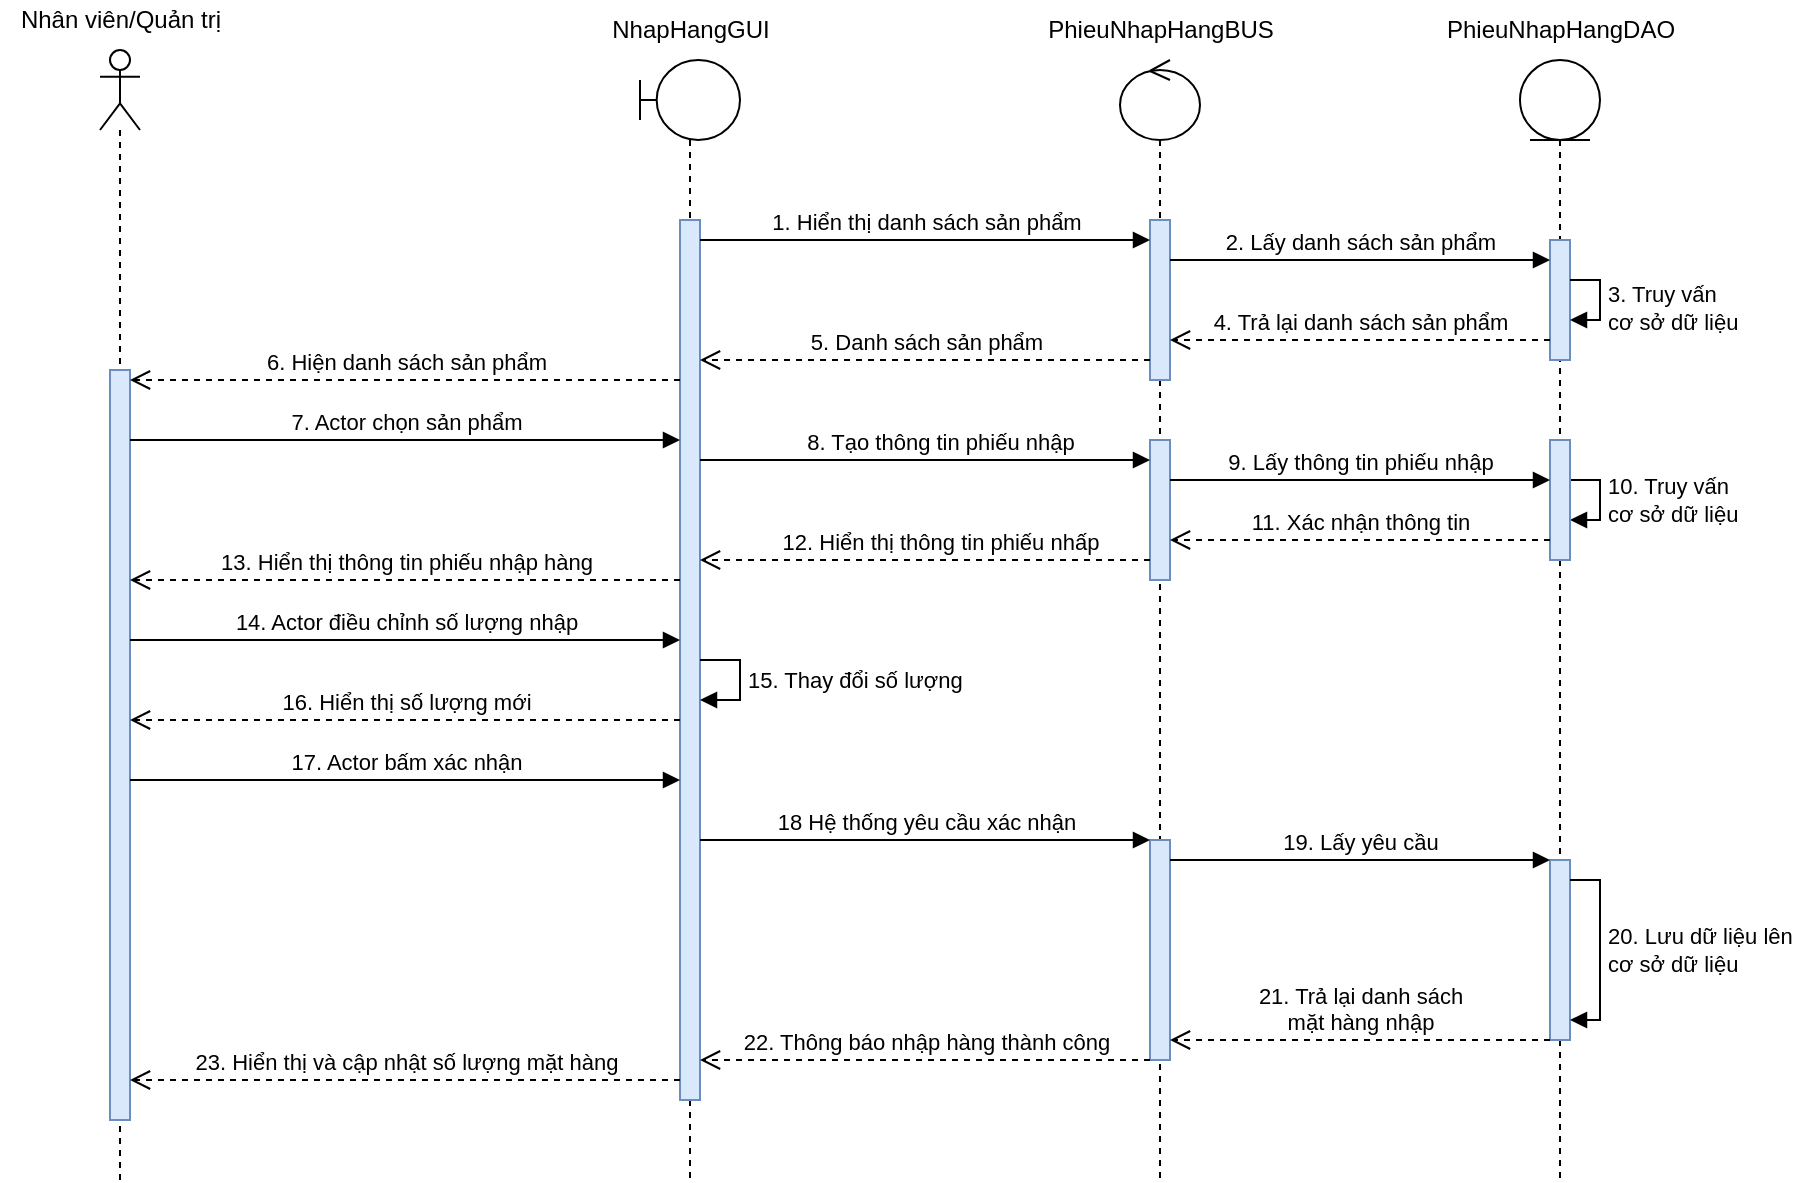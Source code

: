 <mxfile version="16.5.1" type="device"><diagram id="zxSlFvNWauaxwtIFHq2a" name="Page-1"><mxGraphModel dx="1102" dy="905" grid="1" gridSize="10" guides="1" tooltips="1" connect="1" arrows="1" fold="1" page="1" pageScale="1" pageWidth="850" pageHeight="1100" math="0" shadow="0"><root><mxCell id="0"/><mxCell id="1" parent="0"/><mxCell id="zFtlnsnSB8njbzp9fkom-5" value="" style="shape=umlLifeline;participant=umlActor;perimeter=lifelinePerimeter;whiteSpace=wrap;html=1;container=1;collapsible=0;recursiveResize=0;verticalAlign=top;spacingTop=36;outlineConnect=0;" parent="1" vertex="1"><mxGeometry x="120" y="25" width="20" height="565" as="geometry"/></mxCell><mxCell id="zFtlnsnSB8njbzp9fkom-6" value="" style="html=1;points=[];perimeter=orthogonalPerimeter;fillColor=#dae8fc;strokeColor=#6c8ebf;" parent="zFtlnsnSB8njbzp9fkom-5" vertex="1"><mxGeometry x="5" y="160" width="10" height="375" as="geometry"/></mxCell><mxCell id="zFtlnsnSB8njbzp9fkom-7" value="Nhân viên/Quản trị" style="text;html=1;align=center;verticalAlign=middle;resizable=0;points=[];autosize=1;strokeColor=none;fillColor=none;" parent="1" vertex="1"><mxGeometry x="70" width="120" height="20" as="geometry"/></mxCell><mxCell id="zFtlnsnSB8njbzp9fkom-8" value="" style="shape=umlLifeline;participant=umlBoundary;perimeter=lifelinePerimeter;whiteSpace=wrap;html=1;container=1;collapsible=0;recursiveResize=0;verticalAlign=top;spacingTop=36;outlineConnect=0;" parent="1" vertex="1"><mxGeometry x="390" y="30" width="50" height="560" as="geometry"/></mxCell><mxCell id="QlTCgcY2syCkXcn_rZdn-1" value="" style="html=1;points=[];perimeter=orthogonalPerimeter;fillColor=#dae8fc;strokeColor=#6c8ebf;" parent="zFtlnsnSB8njbzp9fkom-8" vertex="1"><mxGeometry x="20" y="80" width="10" height="440" as="geometry"/></mxCell><mxCell id="V0rGVLi3v3cGWSiFY8pq-27" value="15. Thay đổi số lượng" style="edgeStyle=orthogonalEdgeStyle;html=1;align=left;spacingLeft=2;endArrow=block;rounded=0;" parent="zFtlnsnSB8njbzp9fkom-8" source="QlTCgcY2syCkXcn_rZdn-1" target="QlTCgcY2syCkXcn_rZdn-1" edge="1"><mxGeometry relative="1" as="geometry"><mxPoint x="93" y="280" as="sourcePoint"/><Array as="points"><mxPoint x="50" y="300"/><mxPoint x="50" y="320"/></Array><mxPoint x="98" y="300" as="targetPoint"/></mxGeometry></mxCell><mxCell id="zFtlnsnSB8njbzp9fkom-10" value="" style="shape=umlLifeline;participant=umlControl;perimeter=lifelinePerimeter;whiteSpace=wrap;html=1;container=1;collapsible=0;recursiveResize=0;verticalAlign=top;spacingTop=36;outlineConnect=0;" parent="1" vertex="1"><mxGeometry x="630" y="30" width="40" height="560" as="geometry"/></mxCell><mxCell id="QlTCgcY2syCkXcn_rZdn-2" value="" style="html=1;points=[];perimeter=orthogonalPerimeter;fillColor=#dae8fc;strokeColor=#6c8ebf;" parent="zFtlnsnSB8njbzp9fkom-10" vertex="1"><mxGeometry x="15" y="80" width="10" height="80" as="geometry"/></mxCell><mxCell id="V0rGVLi3v3cGWSiFY8pq-11" value="" style="html=1;points=[];perimeter=orthogonalPerimeter;fillColor=#dae8fc;strokeColor=#6c8ebf;" parent="zFtlnsnSB8njbzp9fkom-10" vertex="1"><mxGeometry x="15" y="390" width="10" height="110" as="geometry"/></mxCell><mxCell id="3vRETZdbolMtz3a7yPNI-3" value="" style="html=1;points=[];perimeter=orthogonalPerimeter;fillColor=#dae8fc;strokeColor=#6c8ebf;" parent="zFtlnsnSB8njbzp9fkom-10" vertex="1"><mxGeometry x="15" y="190" width="10" height="70" as="geometry"/></mxCell><mxCell id="zFtlnsnSB8njbzp9fkom-12" value="NhapHangGUI" style="text;html=1;align=center;verticalAlign=middle;resizable=0;points=[];autosize=1;strokeColor=none;fillColor=none;" parent="1" vertex="1"><mxGeometry x="365" width="100" height="30" as="geometry"/></mxCell><mxCell id="zFtlnsnSB8njbzp9fkom-13" value="PhieuNhapHangBUS" style="text;html=1;align=center;verticalAlign=middle;resizable=0;points=[];autosize=1;strokeColor=none;fillColor=none;" parent="1" vertex="1"><mxGeometry x="580" width="140" height="30" as="geometry"/></mxCell><mxCell id="zFtlnsnSB8njbzp9fkom-20" value="" style="shape=umlLifeline;participant=umlEntity;perimeter=lifelinePerimeter;whiteSpace=wrap;html=1;container=1;collapsible=0;recursiveResize=0;verticalAlign=top;spacingTop=36;outlineConnect=0;" parent="1" vertex="1"><mxGeometry x="830" y="30" width="40" height="560" as="geometry"/></mxCell><mxCell id="QlTCgcY2syCkXcn_rZdn-5" value="" style="html=1;points=[];perimeter=orthogonalPerimeter;fillColor=#dae8fc;strokeColor=#6c8ebf;" parent="zFtlnsnSB8njbzp9fkom-20" vertex="1"><mxGeometry x="15" y="90" width="10" height="60" as="geometry"/></mxCell><mxCell id="S6ySMNctU75X029BvpDs-12" value="3. Truy vấn&lt;br&gt;cơ sở dữ liệu" style="edgeStyle=orthogonalEdgeStyle;html=1;align=left;spacingLeft=2;endArrow=block;rounded=0;" parent="zFtlnsnSB8njbzp9fkom-20" source="QlTCgcY2syCkXcn_rZdn-5" target="QlTCgcY2syCkXcn_rZdn-5" edge="1"><mxGeometry x="0.162" relative="1" as="geometry"><mxPoint x="55" y="110" as="sourcePoint"/><Array as="points"><mxPoint x="40" y="110"/><mxPoint x="40" y="130"/></Array><mxPoint x="60" y="130" as="targetPoint"/><mxPoint as="offset"/></mxGeometry></mxCell><mxCell id="V0rGVLi3v3cGWSiFY8pq-4" value="10. Truy vấn&lt;br&gt;cơ sở dữ liệu" style="edgeStyle=orthogonalEdgeStyle;html=1;align=left;spacingLeft=2;endArrow=block;rounded=0;" parent="zFtlnsnSB8njbzp9fkom-20" source="V0rGVLi3v3cGWSiFY8pq-6" target="V0rGVLi3v3cGWSiFY8pq-6" edge="1"><mxGeometry relative="1" as="geometry"><mxPoint x="40" y="250" as="sourcePoint"/><Array as="points"><mxPoint x="40" y="210"/><mxPoint x="40" y="230"/></Array><mxPoint x="40" y="290" as="targetPoint"/><mxPoint as="offset"/></mxGeometry></mxCell><mxCell id="V0rGVLi3v3cGWSiFY8pq-6" value="" style="html=1;points=[];perimeter=orthogonalPerimeter;fillColor=#dae8fc;strokeColor=#6c8ebf;" parent="zFtlnsnSB8njbzp9fkom-20" vertex="1"><mxGeometry x="15" y="190" width="10" height="60" as="geometry"/></mxCell><mxCell id="V0rGVLi3v3cGWSiFY8pq-13" value="" style="html=1;points=[];perimeter=orthogonalPerimeter;fillColor=#dae8fc;strokeColor=#6c8ebf;" parent="zFtlnsnSB8njbzp9fkom-20" vertex="1"><mxGeometry x="15" y="400" width="10" height="90" as="geometry"/></mxCell><mxCell id="V0rGVLi3v3cGWSiFY8pq-15" value="20. Lưu dữ liệu lên&lt;br&gt;cơ sở dữ liệu" style="edgeStyle=orthogonalEdgeStyle;html=1;align=left;spacingLeft=2;endArrow=block;rounded=0;" parent="zFtlnsnSB8njbzp9fkom-20" source="V0rGVLi3v3cGWSiFY8pq-13" target="V0rGVLi3v3cGWSiFY8pq-13" edge="1"><mxGeometry relative="1" as="geometry"><mxPoint x="45" y="380" as="sourcePoint"/><Array as="points"><mxPoint x="40" y="410"/><mxPoint x="40" y="480"/></Array><mxPoint x="50" y="400" as="targetPoint"/></mxGeometry></mxCell><mxCell id="zFtlnsnSB8njbzp9fkom-22" value="PhieuNhapHangDAO" style="text;html=1;align=center;verticalAlign=middle;resizable=0;points=[];autosize=1;strokeColor=none;fillColor=none;" parent="1" vertex="1"><mxGeometry x="780" width="140" height="30" as="geometry"/></mxCell><mxCell id="S6ySMNctU75X029BvpDs-2" value="7. Actor chọn sản phẩm" style="html=1;verticalAlign=bottom;endArrow=block;rounded=0;" parent="1" source="zFtlnsnSB8njbzp9fkom-6" target="QlTCgcY2syCkXcn_rZdn-1" edge="1"><mxGeometry width="80" relative="1" as="geometry"><mxPoint x="250" y="160" as="sourcePoint"/><mxPoint x="330" y="160" as="targetPoint"/><Array as="points"><mxPoint x="320" y="220"/></Array></mxGeometry></mxCell><mxCell id="S6ySMNctU75X029BvpDs-3" value="1. Hiển thị danh sách sản phẩm" style="html=1;verticalAlign=bottom;endArrow=block;rounded=0;" parent="1" source="QlTCgcY2syCkXcn_rZdn-1" target="QlTCgcY2syCkXcn_rZdn-2" edge="1"><mxGeometry width="80" relative="1" as="geometry"><mxPoint x="450" y="280" as="sourcePoint"/><mxPoint x="530" y="280" as="targetPoint"/><Array as="points"><mxPoint x="510" y="120"/></Array></mxGeometry></mxCell><mxCell id="S6ySMNctU75X029BvpDs-4" value="2. Lấy danh sách sản phẩm" style="html=1;verticalAlign=bottom;endArrow=block;rounded=0;" parent="1" source="QlTCgcY2syCkXcn_rZdn-2" target="QlTCgcY2syCkXcn_rZdn-5" edge="1"><mxGeometry width="80" relative="1" as="geometry"><mxPoint x="490" y="280" as="sourcePoint"/><mxPoint x="570" y="280" as="targetPoint"/><Array as="points"><mxPoint x="740" y="130"/></Array></mxGeometry></mxCell><mxCell id="S6ySMNctU75X029BvpDs-9" value="4. Trả lại danh sách sản phẩm" style="html=1;verticalAlign=bottom;endArrow=open;dashed=1;endSize=8;rounded=0;" parent="1" source="QlTCgcY2syCkXcn_rZdn-5" target="QlTCgcY2syCkXcn_rZdn-2" edge="1"><mxGeometry relative="1" as="geometry"><mxPoint x="570" y="280" as="sourcePoint"/><mxPoint x="490" y="280" as="targetPoint"/><Array as="points"><mxPoint x="770" y="170"/></Array></mxGeometry></mxCell><mxCell id="S6ySMNctU75X029BvpDs-10" value="5. Danh sách sản phẩm" style="html=1;verticalAlign=bottom;endArrow=open;dashed=1;endSize=8;rounded=0;" parent="1" source="QlTCgcY2syCkXcn_rZdn-2" target="QlTCgcY2syCkXcn_rZdn-1" edge="1"><mxGeometry relative="1" as="geometry"><mxPoint x="530" y="280" as="sourcePoint"/><mxPoint x="450" y="280" as="targetPoint"/><Array as="points"><mxPoint x="520" y="180"/></Array></mxGeometry></mxCell><mxCell id="V0rGVLi3v3cGWSiFY8pq-1" value="8. Tạo thông tin phiếu nhập" style="html=1;verticalAlign=bottom;endArrow=block;rounded=0;" parent="1" source="QlTCgcY2syCkXcn_rZdn-1" target="3vRETZdbolMtz3a7yPNI-3" edge="1"><mxGeometry x="0.067" width="80" relative="1" as="geometry"><mxPoint x="420" y="250" as="sourcePoint"/><mxPoint x="780" y="270" as="targetPoint"/><Array as="points"><mxPoint x="600" y="230"/></Array><mxPoint as="offset"/></mxGeometry></mxCell><mxCell id="V0rGVLi3v3cGWSiFY8pq-7" value="12. Hiển thị thông tin phiếu nhấp" style="html=1;verticalAlign=bottom;endArrow=open;dashed=1;endSize=8;rounded=0;" parent="1" source="3vRETZdbolMtz3a7yPNI-3" target="QlTCgcY2syCkXcn_rZdn-1" edge="1"><mxGeometry x="-0.067" relative="1" as="geometry"><mxPoint x="530" y="280" as="sourcePoint"/><mxPoint x="450" y="280" as="targetPoint"/><Array as="points"><mxPoint x="630" y="280"/><mxPoint x="530" y="280"/></Array><mxPoint as="offset"/></mxGeometry></mxCell><mxCell id="V0rGVLi3v3cGWSiFY8pq-9" value="17. Actor bấm xác nhận" style="html=1;verticalAlign=bottom;endArrow=block;rounded=0;" parent="1" source="zFtlnsnSB8njbzp9fkom-6" target="QlTCgcY2syCkXcn_rZdn-1" edge="1"><mxGeometry width="80" relative="1" as="geometry"><mxPoint x="215" y="380" as="sourcePoint"/><mxPoint x="410" y="380" as="targetPoint"/><Array as="points"><mxPoint x="310" y="390"/></Array></mxGeometry></mxCell><mxCell id="V0rGVLi3v3cGWSiFY8pq-10" value="18 Hệ thống yêu cầu xác nhận" style="html=1;verticalAlign=bottom;endArrow=block;rounded=0;" parent="1" source="QlTCgcY2syCkXcn_rZdn-1" target="V0rGVLi3v3cGWSiFY8pq-11" edge="1"><mxGeometry width="80" relative="1" as="geometry"><mxPoint x="420" y="410" as="sourcePoint"/><mxPoint x="530" y="390" as="targetPoint"/><Array as="points"><mxPoint x="520" y="420"/></Array></mxGeometry></mxCell><mxCell id="V0rGVLi3v3cGWSiFY8pq-12" value="19. Lấy yêu cầu" style="html=1;verticalAlign=bottom;endArrow=block;rounded=0;" parent="1" source="V0rGVLi3v3cGWSiFY8pq-11" target="V0rGVLi3v3cGWSiFY8pq-13" edge="1"><mxGeometry width="80" relative="1" as="geometry"><mxPoint x="500" y="310" as="sourcePoint"/><mxPoint x="580" y="310" as="targetPoint"/><Array as="points"><mxPoint x="750" y="430"/></Array></mxGeometry></mxCell><mxCell id="V0rGVLi3v3cGWSiFY8pq-16" value="21. Trả lại danh sách&lt;br&gt;mặt hàng nhập" style="html=1;verticalAlign=bottom;endArrow=open;dashed=1;endSize=8;rounded=0;" parent="1" source="V0rGVLi3v3cGWSiFY8pq-13" target="V0rGVLi3v3cGWSiFY8pq-11" edge="1"><mxGeometry relative="1" as="geometry"><mxPoint x="580" y="300" as="sourcePoint"/><mxPoint x="500" y="300" as="targetPoint"/><Array as="points"><mxPoint x="750" y="520"/></Array></mxGeometry></mxCell><mxCell id="V0rGVLi3v3cGWSiFY8pq-20" value="22. Thông báo nhập hàng thành công" style="html=1;verticalAlign=bottom;endArrow=open;dashed=1;endSize=8;rounded=0;" parent="1" source="V0rGVLi3v3cGWSiFY8pq-11" target="QlTCgcY2syCkXcn_rZdn-1" edge="1"><mxGeometry relative="1" as="geometry"><mxPoint x="540" y="440" as="sourcePoint"/><mxPoint x="420" y="470" as="targetPoint"/><Array as="points"><mxPoint x="520" y="530"/></Array></mxGeometry></mxCell><mxCell id="V0rGVLi3v3cGWSiFY8pq-21" value="23. Hiển thị và cập nhật số lượng mặt hàng" style="html=1;verticalAlign=bottom;endArrow=open;dashed=1;endSize=8;rounded=0;" parent="1" source="QlTCgcY2syCkXcn_rZdn-1" target="zFtlnsnSB8njbzp9fkom-6" edge="1"><mxGeometry relative="1" as="geometry"><mxPoint x="410" y="480" as="sourcePoint"/><mxPoint x="215" y="480" as="targetPoint"/><Array as="points"><mxPoint x="370" y="540"/><mxPoint x="330" y="540"/></Array></mxGeometry></mxCell><mxCell id="V0rGVLi3v3cGWSiFY8pq-22" value="13. Hiển thị thông tin phiếu nhập hàng" style="html=1;verticalAlign=bottom;endArrow=open;dashed=1;endSize=8;rounded=0;" parent="1" source="QlTCgcY2syCkXcn_rZdn-1" target="zFtlnsnSB8njbzp9fkom-6" edge="1"><mxGeometry relative="1" as="geometry"><mxPoint x="540" y="520" as="sourcePoint"/><mxPoint x="460" y="520" as="targetPoint"/><Array as="points"><mxPoint x="330" y="290"/></Array></mxGeometry></mxCell><mxCell id="V0rGVLi3v3cGWSiFY8pq-23" value="14. Actor điều chỉnh số lượng nhập" style="html=1;verticalAlign=bottom;endArrow=block;rounded=0;" parent="1" source="zFtlnsnSB8njbzp9fkom-6" target="QlTCgcY2syCkXcn_rZdn-1" edge="1"><mxGeometry width="80" relative="1" as="geometry"><mxPoint x="460" y="270" as="sourcePoint"/><mxPoint x="540" y="270" as="targetPoint"/><Array as="points"><mxPoint x="320" y="320"/></Array></mxGeometry></mxCell><mxCell id="V0rGVLi3v3cGWSiFY8pq-28" value="16. Hiển thị số lượng mới" style="html=1;verticalAlign=bottom;endArrow=open;dashed=1;endSize=8;rounded=0;" parent="1" source="QlTCgcY2syCkXcn_rZdn-1" target="zFtlnsnSB8njbzp9fkom-6" edge="1"><mxGeometry relative="1" as="geometry"><mxPoint x="540" y="270" as="sourcePoint"/><mxPoint x="460" y="270" as="targetPoint"/><Array as="points"><mxPoint x="310" y="360"/></Array></mxGeometry></mxCell><mxCell id="3vRETZdbolMtz3a7yPNI-1" value="6. Hiện danh sách sản phẩm" style="html=1;verticalAlign=bottom;endArrow=open;dashed=1;endSize=8;rounded=0;" parent="1" source="QlTCgcY2syCkXcn_rZdn-1" target="zFtlnsnSB8njbzp9fkom-6" edge="1"><mxGeometry relative="1" as="geometry"><mxPoint x="220" y="150" as="sourcePoint"/><mxPoint x="140" y="150" as="targetPoint"/><Array as="points"><mxPoint x="280" y="190"/></Array></mxGeometry></mxCell><mxCell id="3vRETZdbolMtz3a7yPNI-4" value="9. Lấy thông tin phiếu nhập" style="html=1;verticalAlign=bottom;endArrow=block;rounded=0;" parent="1" source="3vRETZdbolMtz3a7yPNI-3" target="V0rGVLi3v3cGWSiFY8pq-6" edge="1"><mxGeometry width="80" relative="1" as="geometry"><mxPoint x="600" y="290" as="sourcePoint"/><mxPoint x="680" y="290" as="targetPoint"/><Array as="points"><mxPoint x="750" y="240"/></Array></mxGeometry></mxCell><mxCell id="3vRETZdbolMtz3a7yPNI-5" value="11. Xác nhận thông tin" style="html=1;verticalAlign=bottom;endArrow=open;dashed=1;endSize=8;rounded=0;" parent="1" source="V0rGVLi3v3cGWSiFY8pq-6" target="3vRETZdbolMtz3a7yPNI-3" edge="1"><mxGeometry relative="1" as="geometry"><mxPoint x="680" y="290" as="sourcePoint"/><mxPoint x="600" y="290" as="targetPoint"/><Array as="points"><mxPoint x="750" y="270"/></Array></mxGeometry></mxCell></root></mxGraphModel></diagram></mxfile>